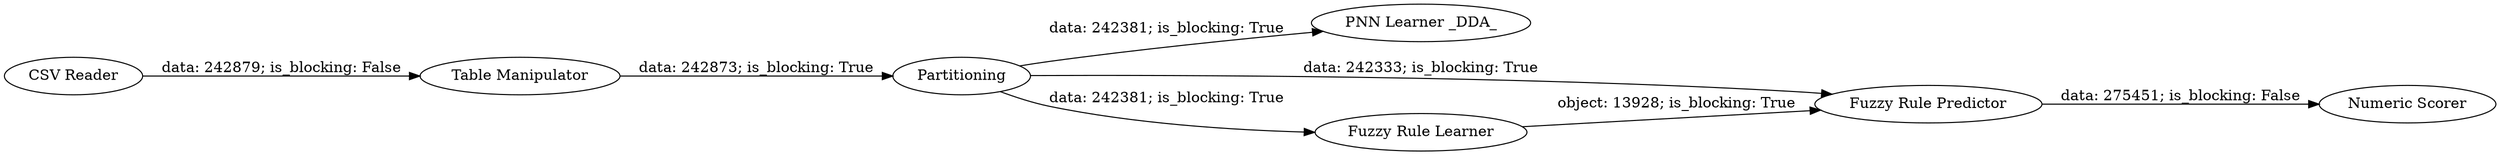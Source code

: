 digraph {
	"2882436663253609094_310" [label="PNN Learner _DDA_"]
	"2882436663253609094_306" [label="Fuzzy Rule Predictor"]
	"2882436663253609094_304" [label="Fuzzy Rule Learner"]
	"2882436663253609094_3" [label="Table Manipulator"]
	"2882436663253609094_2" [label="CSV Reader"]
	"2882436663253609094_308" [label="Numeric Scorer"]
	"2882436663253609094_307" [label=Partitioning]
	"2882436663253609094_304" -> "2882436663253609094_306" [label="object: 13928; is_blocking: True"]
	"2882436663253609094_307" -> "2882436663253609094_304" [label="data: 242381; is_blocking: True"]
	"2882436663253609094_307" -> "2882436663253609094_306" [label="data: 242333; is_blocking: True"]
	"2882436663253609094_3" -> "2882436663253609094_307" [label="data: 242873; is_blocking: True"]
	"2882436663253609094_306" -> "2882436663253609094_308" [label="data: 275451; is_blocking: False"]
	"2882436663253609094_2" -> "2882436663253609094_3" [label="data: 242879; is_blocking: False"]
	"2882436663253609094_307" -> "2882436663253609094_310" [label="data: 242381; is_blocking: True"]
	rankdir=LR
}
